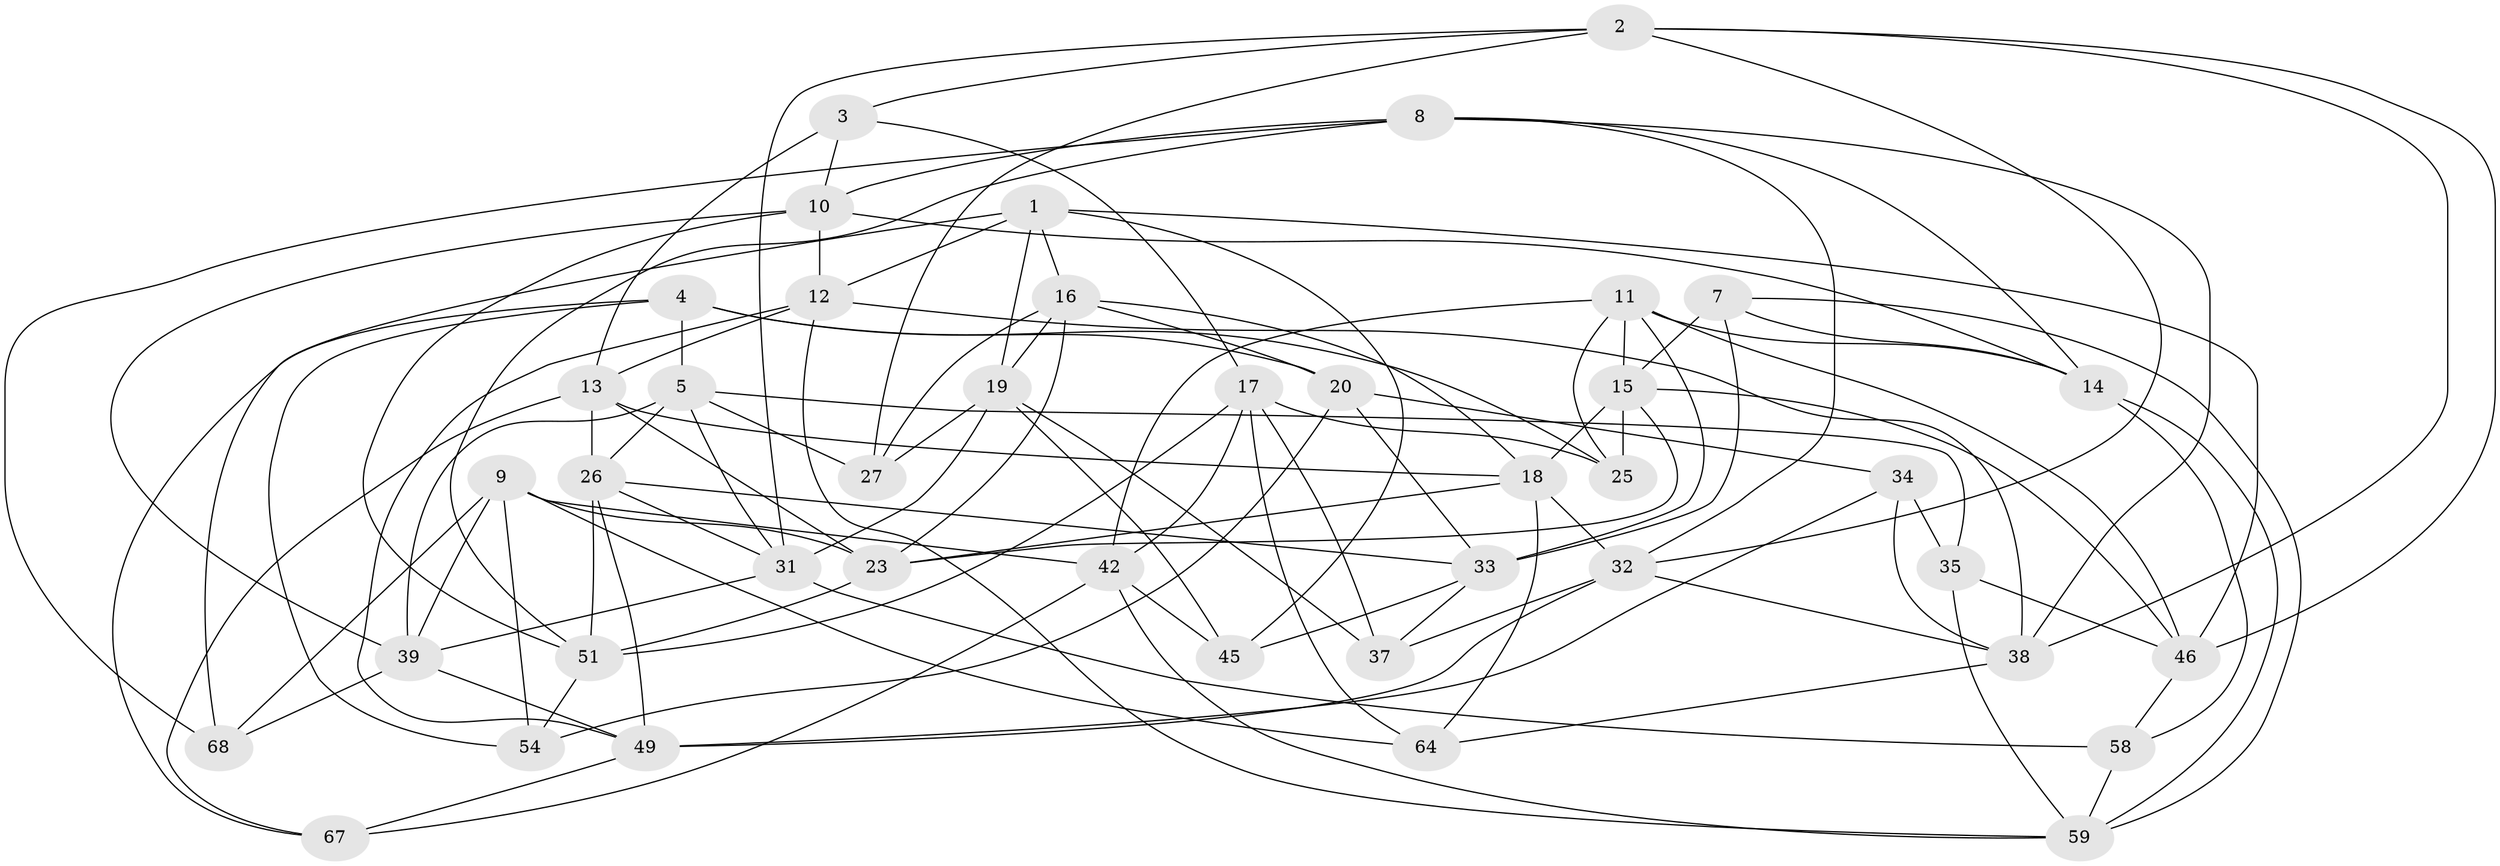 // Generated by graph-tools (version 1.1) at 2025/24/03/03/25 07:24:27]
// undirected, 42 vertices, 112 edges
graph export_dot {
graph [start="1"]
  node [color=gray90,style=filled];
  1 [super="+71"];
  2 [super="+48"];
  3;
  4 [super="+21"];
  5 [super="+6"];
  7;
  8 [super="+61"];
  9 [super="+52"];
  10 [super="+28"];
  11 [super="+43"];
  12 [super="+30"];
  13 [super="+24"];
  14 [super="+69"];
  15 [super="+53"];
  16 [super="+40"];
  17 [super="+36"];
  18 [super="+22"];
  19 [super="+56"];
  20 [super="+62"];
  23 [super="+44"];
  25;
  26 [super="+29"];
  27;
  31 [super="+50"];
  32 [super="+47"];
  33 [super="+63"];
  34;
  35;
  37;
  38 [super="+41"];
  39 [super="+55"];
  42 [super="+66"];
  45;
  46 [super="+70"];
  49 [super="+57"];
  51 [super="+65"];
  54;
  58;
  59 [super="+60"];
  64;
  67;
  68;
  1 -- 19;
  1 -- 45;
  1 -- 12;
  1 -- 16;
  1 -- 68;
  1 -- 46;
  2 -- 27;
  2 -- 38;
  2 -- 46;
  2 -- 32;
  2 -- 3;
  2 -- 31;
  3 -- 13;
  3 -- 10;
  3 -- 17;
  4 -- 25;
  4 -- 54;
  4 -- 67;
  4 -- 5;
  4 -- 20 [weight=2];
  5 -- 39;
  5 -- 35;
  5 -- 27;
  5 -- 31;
  5 -- 26;
  7 -- 14;
  7 -- 59;
  7 -- 15;
  7 -- 33;
  8 -- 38;
  8 -- 32;
  8 -- 10;
  8 -- 68;
  8 -- 14;
  8 -- 51;
  9 -- 54;
  9 -- 39;
  9 -- 64;
  9 -- 42;
  9 -- 68;
  9 -- 23;
  10 -- 51;
  10 -- 12;
  10 -- 39;
  10 -- 14;
  11 -- 33;
  11 -- 25;
  11 -- 42;
  11 -- 46;
  11 -- 15;
  11 -- 14;
  12 -- 49;
  12 -- 38;
  12 -- 13;
  12 -- 59;
  13 -- 67;
  13 -- 18;
  13 -- 26;
  13 -- 23;
  14 -- 59;
  14 -- 58;
  15 -- 23;
  15 -- 25;
  15 -- 18;
  15 -- 46;
  16 -- 27;
  16 -- 19;
  16 -- 18;
  16 -- 20;
  16 -- 23;
  17 -- 64;
  17 -- 25;
  17 -- 42;
  17 -- 37;
  17 -- 51;
  18 -- 32;
  18 -- 64;
  18 -- 23;
  19 -- 27;
  19 -- 45;
  19 -- 37;
  19 -- 31;
  20 -- 54;
  20 -- 33;
  20 -- 34;
  23 -- 51;
  26 -- 31;
  26 -- 49;
  26 -- 33;
  26 -- 51;
  31 -- 58;
  31 -- 39;
  32 -- 37;
  32 -- 38;
  32 -- 49;
  33 -- 37;
  33 -- 45;
  34 -- 35;
  34 -- 38;
  34 -- 49;
  35 -- 46;
  35 -- 59;
  38 -- 64;
  39 -- 68;
  39 -- 49;
  42 -- 59;
  42 -- 67;
  42 -- 45;
  46 -- 58;
  49 -- 67;
  51 -- 54;
  58 -- 59;
}

